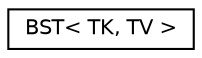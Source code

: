 digraph "Graphical Class Hierarchy"
{
  edge [fontname="Helvetica",fontsize="10",labelfontname="Helvetica",labelfontsize="10"];
  node [fontname="Helvetica",fontsize="10",shape=record];
  rankdir="LR";
  Node0 [label="BST\< TK, TV \>",height=0.2,width=0.4,color="black", fillcolor="white", style="filled",URL="$classBST.html",tooltip="Templated implementation of a binary search tree. "];
}
